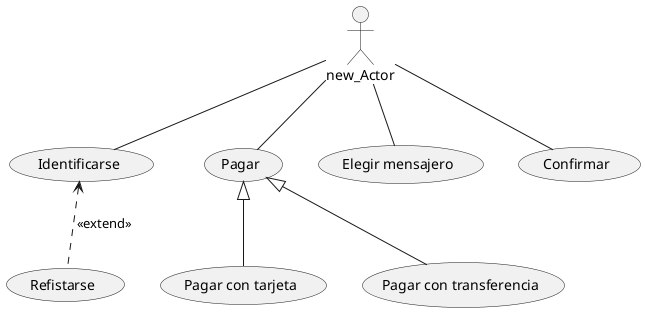 @startuml
actor new_Actor

new_Actor -- (Identificarse)
new_Actor -- (Pagar)
new_Actor -- (Elegir mensajero)
new_Actor -- (Confirmar)

(Identificarse) <.. (Refistarse) : <<extend>>

(Pagar) <|-- (Pagar con tarjeta)
(Pagar) <|-- (Pagar con transferencia)
@enduml